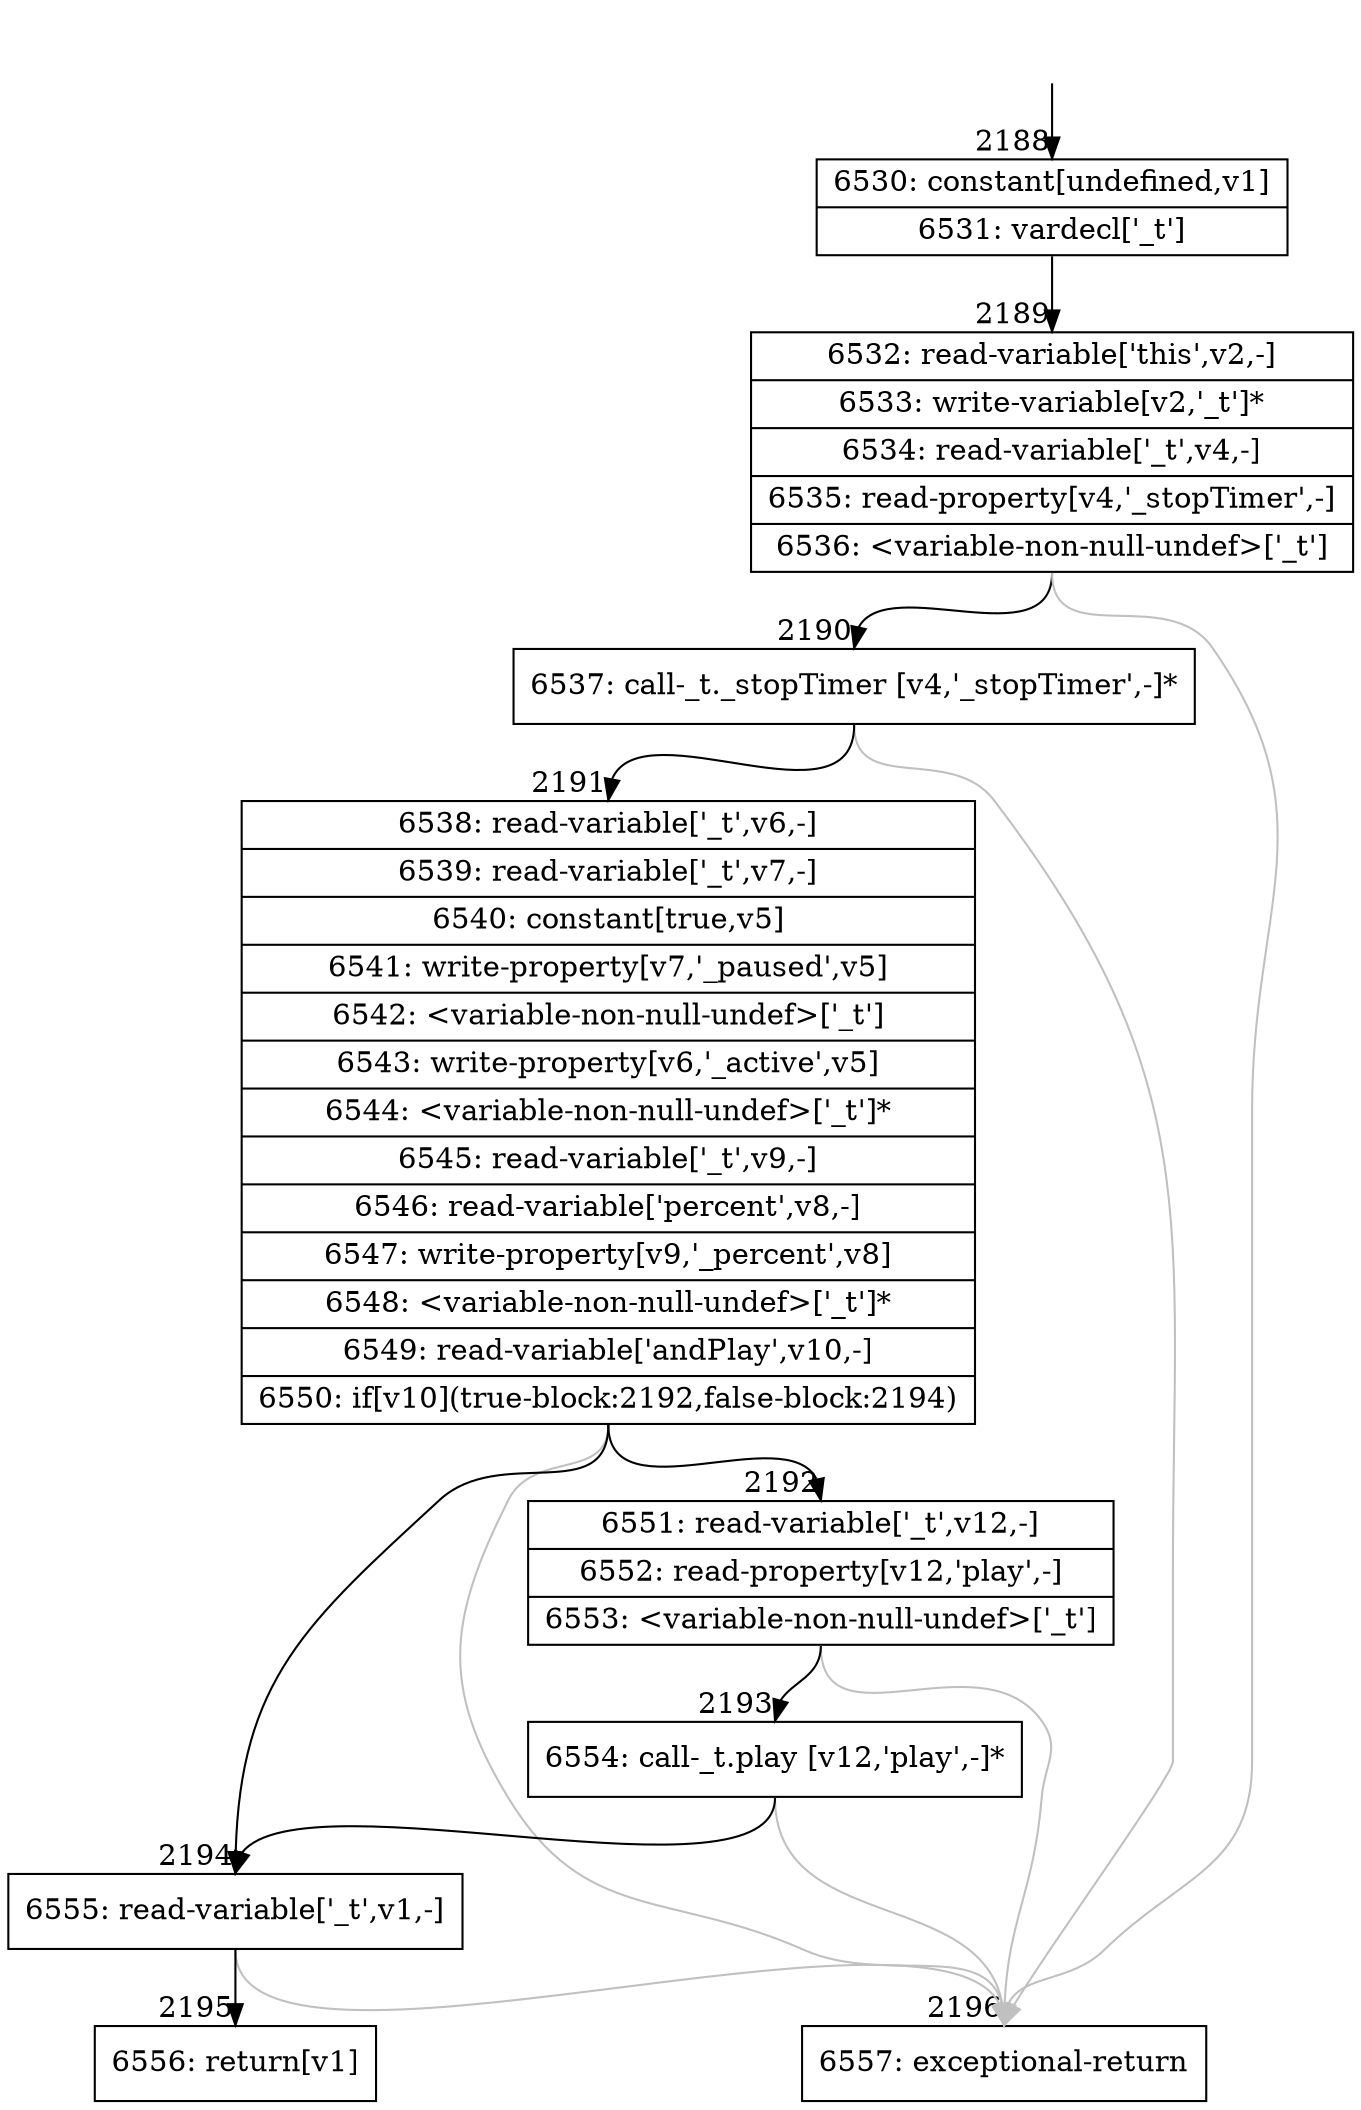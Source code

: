 digraph {
rankdir="TD"
BB_entry125[shape=none,label=""];
BB_entry125 -> BB2188 [tailport=s, headport=n, headlabel="    2188"]
BB2188 [shape=record label="{6530: constant[undefined,v1]|6531: vardecl['_t']}" ] 
BB2188 -> BB2189 [tailport=s, headport=n, headlabel="      2189"]
BB2189 [shape=record label="{6532: read-variable['this',v2,-]|6533: write-variable[v2,'_t']*|6534: read-variable['_t',v4,-]|6535: read-property[v4,'_stopTimer',-]|6536: \<variable-non-null-undef\>['_t']}" ] 
BB2189 -> BB2190 [tailport=s, headport=n, headlabel="      2190"]
BB2189 -> BB2196 [tailport=s, headport=n, color=gray, headlabel="      2196"]
BB2190 [shape=record label="{6537: call-_t._stopTimer [v4,'_stopTimer',-]*}" ] 
BB2190 -> BB2191 [tailport=s, headport=n, headlabel="      2191"]
BB2190 -> BB2196 [tailport=s, headport=n, color=gray]
BB2191 [shape=record label="{6538: read-variable['_t',v6,-]|6539: read-variable['_t',v7,-]|6540: constant[true,v5]|6541: write-property[v7,'_paused',v5]|6542: \<variable-non-null-undef\>['_t']|6543: write-property[v6,'_active',v5]|6544: \<variable-non-null-undef\>['_t']*|6545: read-variable['_t',v9,-]|6546: read-variable['percent',v8,-]|6547: write-property[v9,'_percent',v8]|6548: \<variable-non-null-undef\>['_t']*|6549: read-variable['andPlay',v10,-]|6550: if[v10](true-block:2192,false-block:2194)}" ] 
BB2191 -> BB2192 [tailport=s, headport=n, headlabel="      2192"]
BB2191 -> BB2194 [tailport=s, headport=n, headlabel="      2194"]
BB2191 -> BB2196 [tailport=s, headport=n, color=gray]
BB2192 [shape=record label="{6551: read-variable['_t',v12,-]|6552: read-property[v12,'play',-]|6553: \<variable-non-null-undef\>['_t']}" ] 
BB2192 -> BB2193 [tailport=s, headport=n, headlabel="      2193"]
BB2192 -> BB2196 [tailport=s, headport=n, color=gray]
BB2193 [shape=record label="{6554: call-_t.play [v12,'play',-]*}" ] 
BB2193 -> BB2194 [tailport=s, headport=n]
BB2193 -> BB2196 [tailport=s, headport=n, color=gray]
BB2194 [shape=record label="{6555: read-variable['_t',v1,-]}" ] 
BB2194 -> BB2195 [tailport=s, headport=n, headlabel="      2195"]
BB2194 -> BB2196 [tailport=s, headport=n, color=gray]
BB2195 [shape=record label="{6556: return[v1]}" ] 
BB2196 [shape=record label="{6557: exceptional-return}" ] 
//#$~ 2277
}
